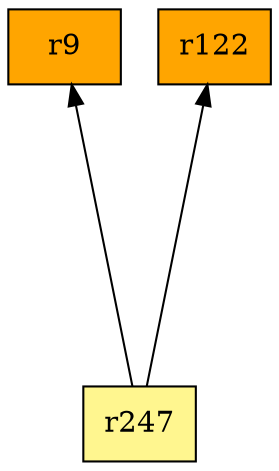 digraph G {
rankdir=BT;ranksep="2.0";
"r9" [shape=record,fillcolor=orange,style=filled,label="{r9}"];
"r122" [shape=record,fillcolor=orange,style=filled,label="{r122}"];
"r247" [shape=record,fillcolor=khaki1,style=filled,label="{r247}"];
"r247" -> "r9"
"r247" -> "r122"
}